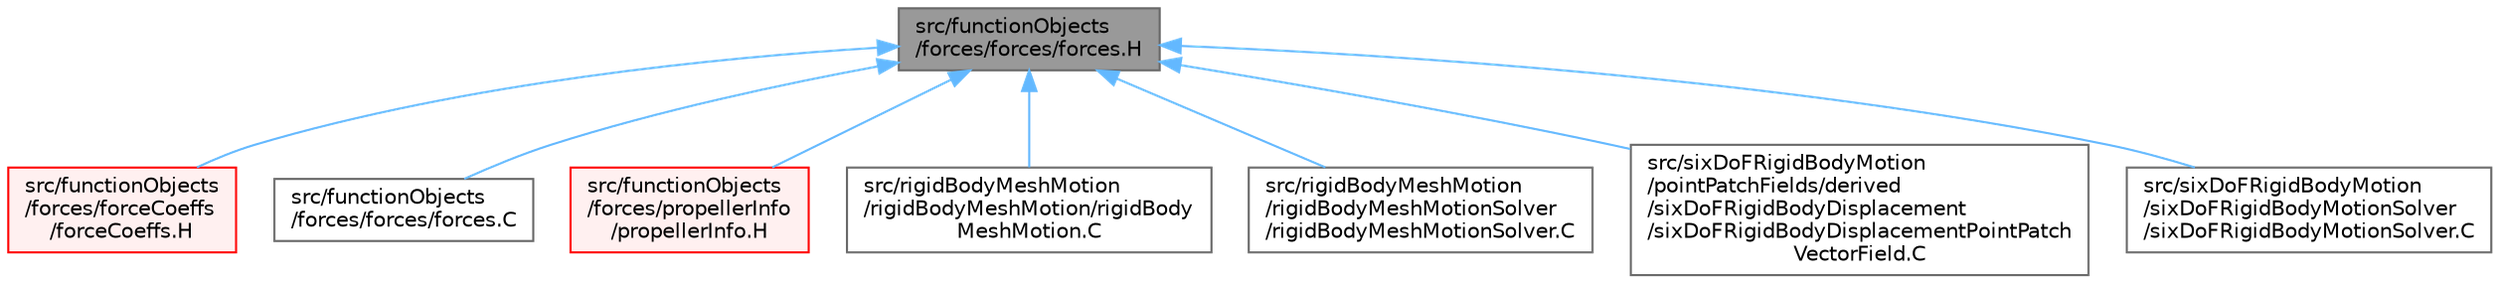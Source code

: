 digraph "src/functionObjects/forces/forces/forces.H"
{
 // LATEX_PDF_SIZE
  bgcolor="transparent";
  edge [fontname=Helvetica,fontsize=10,labelfontname=Helvetica,labelfontsize=10];
  node [fontname=Helvetica,fontsize=10,shape=box,height=0.2,width=0.4];
  Node1 [id="Node000001",label="src/functionObjects\l/forces/forces/forces.H",height=0.2,width=0.4,color="gray40", fillcolor="grey60", style="filled", fontcolor="black",tooltip=" "];
  Node1 -> Node2 [id="edge1_Node000001_Node000002",dir="back",color="steelblue1",style="solid",tooltip=" "];
  Node2 [id="Node000002",label="src/functionObjects\l/forces/forceCoeffs\l/forceCoeffs.H",height=0.2,width=0.4,color="red", fillcolor="#FFF0F0", style="filled",URL="$forceCoeffs_8H.html",tooltip=" "];
  Node1 -> Node4 [id="edge2_Node000001_Node000004",dir="back",color="steelblue1",style="solid",tooltip=" "];
  Node4 [id="Node000004",label="src/functionObjects\l/forces/forces/forces.C",height=0.2,width=0.4,color="grey40", fillcolor="white", style="filled",URL="$forces_8C.html",tooltip=" "];
  Node1 -> Node5 [id="edge3_Node000001_Node000005",dir="back",color="steelblue1",style="solid",tooltip=" "];
  Node5 [id="Node000005",label="src/functionObjects\l/forces/propellerInfo\l/propellerInfo.H",height=0.2,width=0.4,color="red", fillcolor="#FFF0F0", style="filled",URL="$propellerInfo_8H.html",tooltip=" "];
  Node1 -> Node7 [id="edge4_Node000001_Node000007",dir="back",color="steelblue1",style="solid",tooltip=" "];
  Node7 [id="Node000007",label="src/rigidBodyMeshMotion\l/rigidBodyMeshMotion/rigidBody\lMeshMotion.C",height=0.2,width=0.4,color="grey40", fillcolor="white", style="filled",URL="$rigidBodyMeshMotion_8C.html",tooltip=" "];
  Node1 -> Node8 [id="edge5_Node000001_Node000008",dir="back",color="steelblue1",style="solid",tooltip=" "];
  Node8 [id="Node000008",label="src/rigidBodyMeshMotion\l/rigidBodyMeshMotionSolver\l/rigidBodyMeshMotionSolver.C",height=0.2,width=0.4,color="grey40", fillcolor="white", style="filled",URL="$rigidBodyMeshMotionSolver_8C.html",tooltip=" "];
  Node1 -> Node9 [id="edge6_Node000001_Node000009",dir="back",color="steelblue1",style="solid",tooltip=" "];
  Node9 [id="Node000009",label="src/sixDoFRigidBodyMotion\l/pointPatchFields/derived\l/sixDoFRigidBodyDisplacement\l/sixDoFRigidBodyDisplacementPointPatch\lVectorField.C",height=0.2,width=0.4,color="grey40", fillcolor="white", style="filled",URL="$sixDoFRigidBodyDisplacementPointPatchVectorField_8C.html",tooltip=" "];
  Node1 -> Node10 [id="edge7_Node000001_Node000010",dir="back",color="steelblue1",style="solid",tooltip=" "];
  Node10 [id="Node000010",label="src/sixDoFRigidBodyMotion\l/sixDoFRigidBodyMotionSolver\l/sixDoFRigidBodyMotionSolver.C",height=0.2,width=0.4,color="grey40", fillcolor="white", style="filled",URL="$sixDoFRigidBodyMotionSolver_8C.html",tooltip=" "];
}
